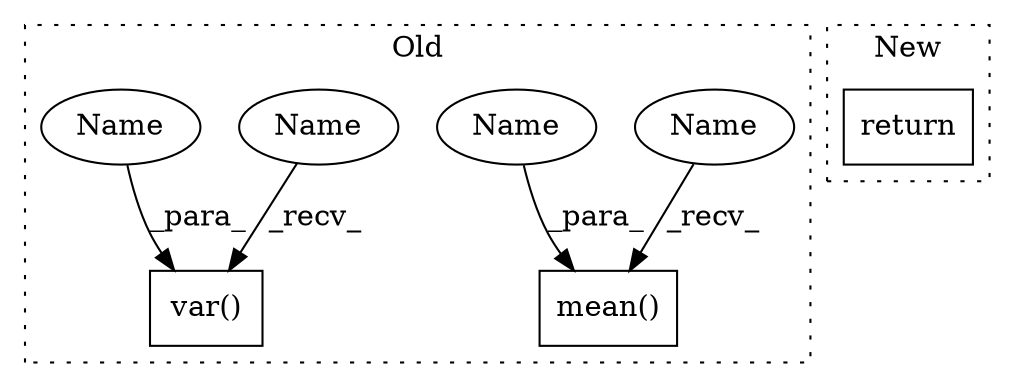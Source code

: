digraph G {
subgraph cluster0 {
1 [label="var()" a="75" s="1962,1973" l="10,44" shape="box"];
3 [label="mean()" a="75" s="2033,2045" l="11,26" shape="box"];
4 [label="Name" a="87" s="1962" l="5" shape="ellipse"];
5 [label="Name" a="87" s="2033" l="5" shape="ellipse"];
6 [label="Name" a="87" s="2044" l="1" shape="ellipse"];
7 [label="Name" a="87" s="1972" l="1" shape="ellipse"];
label = "Old";
style="dotted";
}
subgraph cluster1 {
2 [label="return" a="93" s="1709" l="7" shape="box"];
label = "New";
style="dotted";
}
4 -> 1 [label="_recv_"];
5 -> 3 [label="_recv_"];
6 -> 3 [label="_para_"];
7 -> 1 [label="_para_"];
}